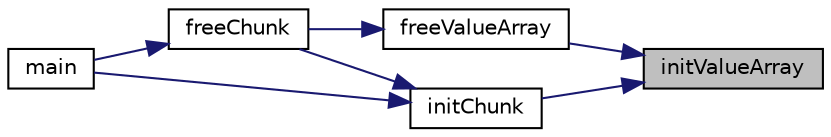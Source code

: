digraph "initValueArray"
{
 // INTERACTIVE_SVG=YES
 // LATEX_PDF_SIZE
  edge [fontname="Helvetica",fontsize="10",labelfontname="Helvetica",labelfontsize="10"];
  node [fontname="Helvetica",fontsize="10",shape=record];
  rankdir="RL";
  Node1 [label="initValueArray",height=0.2,width=0.4,color="black", fillcolor="grey75", style="filled", fontcolor="black",tooltip="Initialise an empty array."];
  Node1 -> Node2 [dir="back",color="midnightblue",fontsize="10",style="solid",fontname="Helvetica"];
  Node2 [label="freeValueArray",height=0.2,width=0.4,color="black", fillcolor="white", style="filled",URL="$value_8h.html#a0c97a46aa82855c0fdc378ab019c5838",tooltip="Free up the resources used by the given array."];
  Node2 -> Node3 [dir="back",color="midnightblue",fontsize="10",style="solid",fontname="Helvetica"];
  Node3 [label="freeChunk",height=0.2,width=0.4,color="black", fillcolor="white", style="filled",URL="$chunk_8h.html#ad8d91576259f317ef240aad402880875",tooltip="Free up the resources used by the given chunk."];
  Node3 -> Node4 [dir="back",color="midnightblue",fontsize="10",style="solid",fontname="Helvetica"];
  Node4 [label="main",height=0.2,width=0.4,color="black", fillcolor="white", style="filled",URL="$main_8c.html#ac0f2228420376f4db7e1274f2b41667c",tooltip=" "];
  Node1 -> Node5 [dir="back",color="midnightblue",fontsize="10",style="solid",fontname="Helvetica"];
  Node5 [label="initChunk",height=0.2,width=0.4,color="black", fillcolor="white", style="filled",URL="$chunk_8h.html#a6fb4c9316c5daf0ff4bd05af12e31849",tooltip="Initialise an empty chunk."];
  Node5 -> Node3 [dir="back",color="midnightblue",fontsize="10",style="solid",fontname="Helvetica"];
  Node5 -> Node4 [dir="back",color="midnightblue",fontsize="10",style="solid",fontname="Helvetica"];
}
